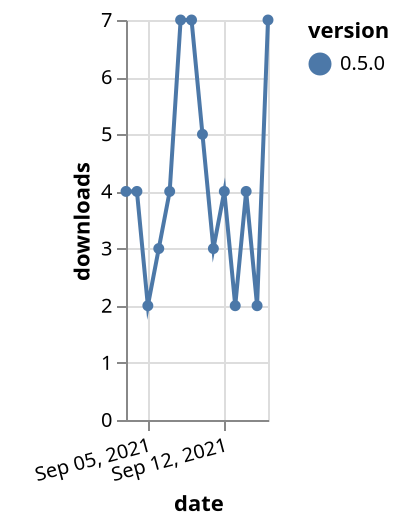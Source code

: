 {"$schema": "https://vega.github.io/schema/vega-lite/v5.json", "description": "A simple bar chart with embedded data.", "data": {"values": [{"date": "2021-09-03", "total": 11231, "delta": 4, "version": "0.5.0"}, {"date": "2021-09-04", "total": 11235, "delta": 4, "version": "0.5.0"}, {"date": "2021-09-05", "total": 11237, "delta": 2, "version": "0.5.0"}, {"date": "2021-09-06", "total": 11240, "delta": 3, "version": "0.5.0"}, {"date": "2021-09-07", "total": 11244, "delta": 4, "version": "0.5.0"}, {"date": "2021-09-08", "total": 11251, "delta": 7, "version": "0.5.0"}, {"date": "2021-09-09", "total": 11258, "delta": 7, "version": "0.5.0"}, {"date": "2021-09-10", "total": 11263, "delta": 5, "version": "0.5.0"}, {"date": "2021-09-11", "total": 11266, "delta": 3, "version": "0.5.0"}, {"date": "2021-09-12", "total": 11270, "delta": 4, "version": "0.5.0"}, {"date": "2021-09-13", "total": 11272, "delta": 2, "version": "0.5.0"}, {"date": "2021-09-14", "total": 11276, "delta": 4, "version": "0.5.0"}, {"date": "2021-09-15", "total": 11278, "delta": 2, "version": "0.5.0"}, {"date": "2021-09-16", "total": 11285, "delta": 7, "version": "0.5.0"}]}, "width": "container", "mark": {"type": "line", "point": {"filled": true}}, "encoding": {"x": {"field": "date", "type": "temporal", "timeUnit": "yearmonthdate", "title": "date", "axis": {"labelAngle": -15}}, "y": {"field": "delta", "type": "quantitative", "title": "downloads"}, "color": {"field": "version", "type": "nominal"}, "tooltip": {"field": "delta"}}}